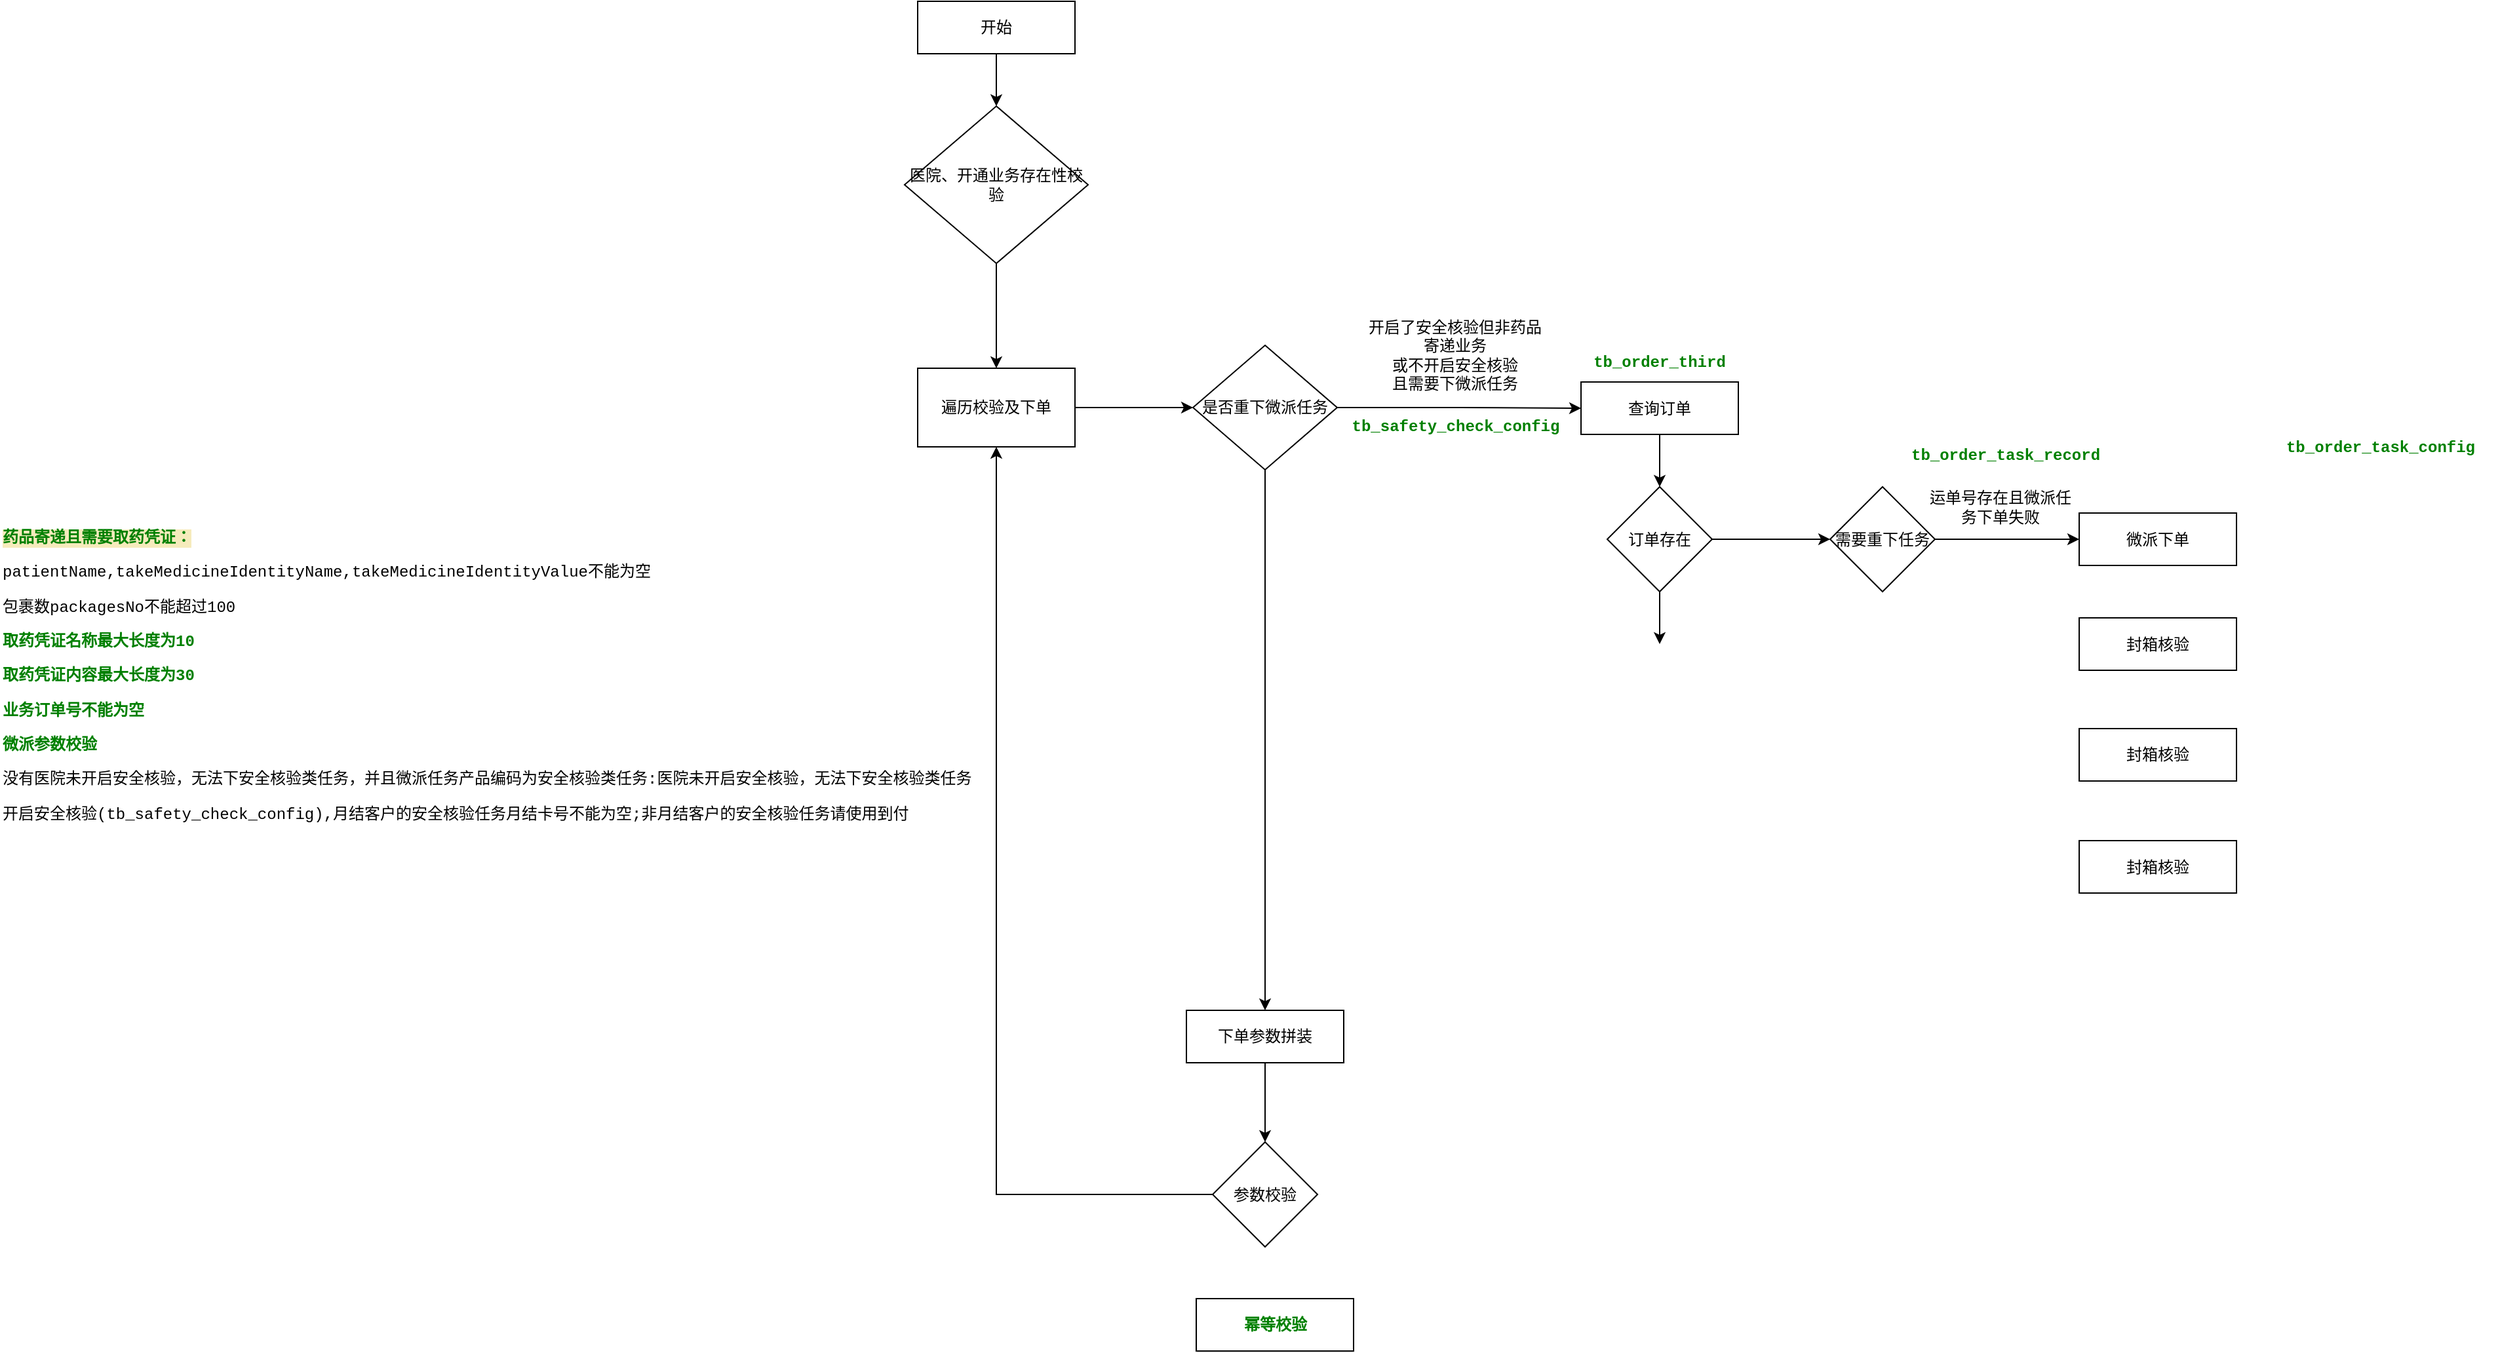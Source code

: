 <mxfile version="20.5.3" type="github">
  <diagram id="1wHA1YOicIQJxsE78Txh" name="第 1 页">
    <mxGraphModel dx="2249" dy="839" grid="1" gridSize="10" guides="1" tooltips="1" connect="1" arrows="1" fold="1" page="1" pageScale="1" pageWidth="827" pageHeight="1169" math="0" shadow="0">
      <root>
        <mxCell id="0" />
        <mxCell id="1" parent="0" />
        <mxCell id="4R-_x1q0yIeDaGQBQJUN-10" value="" style="edgeStyle=orthogonalEdgeStyle;rounded=0;orthogonalLoop=1;jettySize=auto;html=1;" edge="1" parent="1" source="4R-_x1q0yIeDaGQBQJUN-4" target="4R-_x1q0yIeDaGQBQJUN-9">
          <mxGeometry relative="1" as="geometry" />
        </mxCell>
        <mxCell id="4R-_x1q0yIeDaGQBQJUN-4" value="开始" style="rounded=0;whiteSpace=wrap;html=1;" vertex="1" parent="1">
          <mxGeometry x="90" y="30" width="120" height="40" as="geometry" />
        </mxCell>
        <mxCell id="4R-_x1q0yIeDaGQBQJUN-12" value="" style="edgeStyle=orthogonalEdgeStyle;rounded=0;orthogonalLoop=1;jettySize=auto;html=1;" edge="1" parent="1" source="4R-_x1q0yIeDaGQBQJUN-6" target="4R-_x1q0yIeDaGQBQJUN-8">
          <mxGeometry relative="1" as="geometry" />
        </mxCell>
        <mxCell id="4R-_x1q0yIeDaGQBQJUN-6" value="遍历校验及下单" style="rounded=0;whiteSpace=wrap;html=1;" vertex="1" parent="1">
          <mxGeometry x="90" y="310" width="120" height="60" as="geometry" />
        </mxCell>
        <mxCell id="4R-_x1q0yIeDaGQBQJUN-16" value="" style="edgeStyle=orthogonalEdgeStyle;rounded=0;orthogonalLoop=1;jettySize=auto;html=1;" edge="1" parent="1" source="4R-_x1q0yIeDaGQBQJUN-8" target="4R-_x1q0yIeDaGQBQJUN-14">
          <mxGeometry relative="1" as="geometry" />
        </mxCell>
        <mxCell id="4R-_x1q0yIeDaGQBQJUN-38" value="" style="edgeStyle=orthogonalEdgeStyle;rounded=0;orthogonalLoop=1;jettySize=auto;html=1;" edge="1" parent="1" source="4R-_x1q0yIeDaGQBQJUN-8" target="4R-_x1q0yIeDaGQBQJUN-37">
          <mxGeometry relative="1" as="geometry" />
        </mxCell>
        <mxCell id="4R-_x1q0yIeDaGQBQJUN-8" value="是否重下微派任务" style="rhombus;whiteSpace=wrap;html=1;" vertex="1" parent="1">
          <mxGeometry x="300" y="292.5" width="110" height="95" as="geometry" />
        </mxCell>
        <mxCell id="4R-_x1q0yIeDaGQBQJUN-11" value="" style="edgeStyle=orthogonalEdgeStyle;rounded=0;orthogonalLoop=1;jettySize=auto;html=1;" edge="1" parent="1" source="4R-_x1q0yIeDaGQBQJUN-9" target="4R-_x1q0yIeDaGQBQJUN-6">
          <mxGeometry relative="1" as="geometry" />
        </mxCell>
        <mxCell id="4R-_x1q0yIeDaGQBQJUN-9" value="医院、开通业务存在性校验" style="rhombus;whiteSpace=wrap;html=1;" vertex="1" parent="1">
          <mxGeometry x="80" y="110" width="140" height="120" as="geometry" />
        </mxCell>
        <mxCell id="4R-_x1q0yIeDaGQBQJUN-17" value="" style="edgeStyle=orthogonalEdgeStyle;rounded=0;orthogonalLoop=1;jettySize=auto;html=1;" edge="1" parent="1" source="4R-_x1q0yIeDaGQBQJUN-14" target="4R-_x1q0yIeDaGQBQJUN-15">
          <mxGeometry relative="1" as="geometry" />
        </mxCell>
        <mxCell id="4R-_x1q0yIeDaGQBQJUN-14" value="查询订单" style="rounded=0;whiteSpace=wrap;html=1;" vertex="1" parent="1">
          <mxGeometry x="596" y="320.5" width="120" height="40" as="geometry" />
        </mxCell>
        <mxCell id="4R-_x1q0yIeDaGQBQJUN-24" value="" style="edgeStyle=orthogonalEdgeStyle;rounded=0;orthogonalLoop=1;jettySize=auto;html=1;" edge="1" parent="1" source="4R-_x1q0yIeDaGQBQJUN-15">
          <mxGeometry relative="1" as="geometry">
            <mxPoint x="656" y="520.5" as="targetPoint" />
          </mxGeometry>
        </mxCell>
        <mxCell id="4R-_x1q0yIeDaGQBQJUN-28" value="" style="edgeStyle=orthogonalEdgeStyle;rounded=0;orthogonalLoop=1;jettySize=auto;html=1;" edge="1" parent="1" source="4R-_x1q0yIeDaGQBQJUN-15" target="4R-_x1q0yIeDaGQBQJUN-26">
          <mxGeometry relative="1" as="geometry" />
        </mxCell>
        <mxCell id="4R-_x1q0yIeDaGQBQJUN-15" value="订单存在" style="rhombus;whiteSpace=wrap;html=1;" vertex="1" parent="1">
          <mxGeometry x="616" y="400.5" width="80" height="80" as="geometry" />
        </mxCell>
        <mxCell id="4R-_x1q0yIeDaGQBQJUN-18" value="开启了安全核验但非药品寄递业务&lt;br&gt;或不开启安全核验&lt;br&gt;且需要下微派任务" style="text;html=1;strokeColor=none;fillColor=none;align=center;verticalAlign=middle;whiteSpace=wrap;rounded=0;" vertex="1" parent="1">
          <mxGeometry x="430" y="260" width="140" height="80" as="geometry" />
        </mxCell>
        <mxCell id="4R-_x1q0yIeDaGQBQJUN-19" value="&lt;pre style=&quot;background-color: rgb(255, 255, 255); font-family: &amp;quot;Courier New&amp;quot;; font-size: 9pt;&quot;&gt;&lt;span style=&quot;color:#008000;font-weight:bold;&quot;&gt;tb_order_third&lt;/span&gt;&lt;/pre&gt;" style="text;html=1;strokeColor=none;fillColor=none;align=center;verticalAlign=middle;whiteSpace=wrap;rounded=0;" vertex="1" parent="1">
          <mxGeometry x="576" y="290.5" width="160" height="30" as="geometry" />
        </mxCell>
        <mxCell id="4R-_x1q0yIeDaGQBQJUN-20" value="&lt;pre style=&quot;background-color:#ffffff;color:#000000;font-family:&#39;Courier New&#39;;font-size:9.0pt;&quot;&gt;&lt;span style=&quot;color:#008000;font-weight:bold;&quot;&gt;tb_order_task_record&lt;/span&gt;&lt;/pre&gt;" style="text;whiteSpace=wrap;html=1;" vertex="1" parent="1">
          <mxGeometry x="846" y="350.5" width="170" height="40" as="geometry" />
        </mxCell>
        <mxCell id="4R-_x1q0yIeDaGQBQJUN-22" value="微派下单" style="rounded=0;whiteSpace=wrap;html=1;" vertex="1" parent="1">
          <mxGeometry x="976" y="420.5" width="120" height="40" as="geometry" />
        </mxCell>
        <mxCell id="4R-_x1q0yIeDaGQBQJUN-29" value="" style="edgeStyle=orthogonalEdgeStyle;rounded=0;orthogonalLoop=1;jettySize=auto;html=1;" edge="1" parent="1" source="4R-_x1q0yIeDaGQBQJUN-26" target="4R-_x1q0yIeDaGQBQJUN-22">
          <mxGeometry relative="1" as="geometry" />
        </mxCell>
        <mxCell id="4R-_x1q0yIeDaGQBQJUN-26" value="需要重下任务" style="rhombus;whiteSpace=wrap;html=1;" vertex="1" parent="1">
          <mxGeometry x="786" y="400.5" width="80" height="80" as="geometry" />
        </mxCell>
        <mxCell id="4R-_x1q0yIeDaGQBQJUN-27" value="运单号存在且微派任务下单失败" style="text;html=1;strokeColor=none;fillColor=none;align=center;verticalAlign=middle;whiteSpace=wrap;rounded=0;" vertex="1" parent="1">
          <mxGeometry x="856" y="400.5" width="120" height="30" as="geometry" />
        </mxCell>
        <mxCell id="4R-_x1q0yIeDaGQBQJUN-31" value="&lt;pre style=&quot;background-color:#ffffff;color:#000000;font-family:&#39;Courier New&#39;;font-size:9.0pt;&quot;&gt;&lt;span style=&quot;color:#008000;font-weight:bold;&quot;&gt;tb_order_task_config&lt;/span&gt;&lt;/pre&gt;" style="text;html=1;strokeColor=none;fillColor=none;align=center;verticalAlign=middle;whiteSpace=wrap;rounded=0;" vertex="1" parent="1">
          <mxGeometry x="1116" y="355.5" width="180" height="30" as="geometry" />
        </mxCell>
        <mxCell id="4R-_x1q0yIeDaGQBQJUN-33" value="封箱核验" style="rounded=0;whiteSpace=wrap;html=1;" vertex="1" parent="1">
          <mxGeometry x="976" y="500.5" width="120" height="40" as="geometry" />
        </mxCell>
        <mxCell id="4R-_x1q0yIeDaGQBQJUN-34" value="封箱核验" style="rounded=0;whiteSpace=wrap;html=1;" vertex="1" parent="1">
          <mxGeometry x="976" y="585" width="120" height="40" as="geometry" />
        </mxCell>
        <mxCell id="4R-_x1q0yIeDaGQBQJUN-35" value="封箱核验" style="rounded=0;whiteSpace=wrap;html=1;" vertex="1" parent="1">
          <mxGeometry x="976" y="670.5" width="120" height="40" as="geometry" />
        </mxCell>
        <mxCell id="4R-_x1q0yIeDaGQBQJUN-41" value="" style="edgeStyle=orthogonalEdgeStyle;rounded=0;orthogonalLoop=1;jettySize=auto;html=1;" edge="1" parent="1" source="4R-_x1q0yIeDaGQBQJUN-37" target="4R-_x1q0yIeDaGQBQJUN-40">
          <mxGeometry relative="1" as="geometry" />
        </mxCell>
        <mxCell id="4R-_x1q0yIeDaGQBQJUN-37" value="下单参数拼装" style="rounded=0;whiteSpace=wrap;html=1;" vertex="1" parent="1">
          <mxGeometry x="295" y="800" width="120" height="40" as="geometry" />
        </mxCell>
        <mxCell id="4R-_x1q0yIeDaGQBQJUN-39" value="&lt;pre style=&quot;background-color: rgb(255, 255, 255); font-family: &amp;quot;Courier New&amp;quot;; font-size: 9pt;&quot;&gt;&lt;span style=&quot;color:#008000;font-weight:bold;&quot;&gt;tb_safety_check_config&lt;/span&gt;&lt;/pre&gt;" style="text;html=1;strokeColor=none;fillColor=none;align=center;verticalAlign=middle;whiteSpace=wrap;rounded=0;" vertex="1" parent="1">
          <mxGeometry x="422.5" y="340" width="155" height="30" as="geometry" />
        </mxCell>
        <mxCell id="4R-_x1q0yIeDaGQBQJUN-42" style="edgeStyle=orthogonalEdgeStyle;rounded=0;orthogonalLoop=1;jettySize=auto;html=1;entryX=0.5;entryY=1;entryDx=0;entryDy=0;" edge="1" parent="1" source="4R-_x1q0yIeDaGQBQJUN-40" target="4R-_x1q0yIeDaGQBQJUN-6">
          <mxGeometry relative="1" as="geometry" />
        </mxCell>
        <mxCell id="4R-_x1q0yIeDaGQBQJUN-40" value="参数校验" style="rhombus;whiteSpace=wrap;html=1;" vertex="1" parent="1">
          <mxGeometry x="315" y="900.5" width="80" height="80" as="geometry" />
        </mxCell>
        <mxCell id="4R-_x1q0yIeDaGQBQJUN-45" value="&lt;pre style=&quot;background-color: rgb(255, 255, 255); font-family: &amp;quot;Courier New&amp;quot;; font-size: 9pt;&quot;&gt;&lt;span style=&quot;color:#008000;background-color:#f6ebbc;font-weight:bold;&quot;&gt;药品寄递且需要取药凭证：&lt;/span&gt;&lt;/pre&gt;&lt;pre style=&quot;background-color: rgb(255, 255, 255); font-family: &amp;quot;Courier New&amp;quot;; font-size: 9pt;&quot;&gt;patientName,takeMedicineIdentityName,takeMedicineIdentityValue不能为空&lt;/pre&gt;&lt;pre style=&quot;background-color: rgb(255, 255, 255); font-family: &amp;quot;Courier New&amp;quot;; font-size: 9pt;&quot;&gt;包裹数packagesNo不能超过100&lt;/pre&gt;&lt;pre style=&quot;background-color: rgb(255, 255, 255); font-family: &amp;quot;Courier New&amp;quot;; font-size: 9pt;&quot;&gt;&lt;pre style=&quot;font-family: &amp;quot;Courier New&amp;quot;; font-size: 9pt;&quot;&gt;&lt;span style=&quot;color:#008000;font-weight:bold;&quot;&gt;取药凭证名称最大长度为10&lt;/span&gt;&lt;/pre&gt;&lt;pre style=&quot;font-family: &amp;quot;Courier New&amp;quot;; font-size: 9pt;&quot;&gt;&lt;span style=&quot;color:#008000;font-weight:bold;&quot;&gt;取药凭证内容最大长度为30&lt;/span&gt;&lt;/pre&gt;&lt;pre style=&quot;font-family: &amp;quot;Courier New&amp;quot;; font-size: 9pt;&quot;&gt;&lt;span style=&quot;color:#008000;font-weight:bold;&quot;&gt;业务订单号不能为空&lt;/span&gt;&lt;/pre&gt;&lt;pre style=&quot;font-family: &amp;quot;Courier New&amp;quot;; font-size: 9pt;&quot;&gt;&lt;span style=&quot;color:#008000;font-weight:bold;&quot;&gt;微派参数校验&lt;/span&gt;&lt;/pre&gt;&lt;pre style=&quot;font-family: &amp;quot;Courier New&amp;quot;; font-size: 9pt;&quot;&gt;没有医院未开启安全核验，无法下安全核验类任务，并且微派任务产品编码为安全核验类任务:医院未开启安全核验，无法下安全核验类任务&lt;br&gt;&lt;/pre&gt;&lt;pre style=&quot;font-family: &amp;quot;Courier New&amp;quot;; font-size: 9pt;&quot;&gt;&lt;pre style=&quot;font-size: 9pt; font-family: &amp;quot;Courier New&amp;quot;;&quot;&gt;开启安全核验(tb_safety_check_config),月结客户的安全核验任务月结卡号不能为空;非月结客户的安全核验任务请使用到付&lt;/pre&gt;&lt;/pre&gt;&lt;/pre&gt;" style="text;html=1;strokeColor=none;fillColor=none;align=left;verticalAlign=middle;whiteSpace=wrap;rounded=0;" vertex="1" parent="1">
          <mxGeometry x="-610" y="430.5" width="750" height="229.5" as="geometry" />
        </mxCell>
        <mxCell id="4R-_x1q0yIeDaGQBQJUN-51" value="&lt;font face=&quot;Courier New&quot; color=&quot;#008000&quot;&gt;&lt;span style=&quot;background-color: rgb(255, 255, 255);&quot;&gt;&lt;b&gt;幂等校验&lt;/b&gt;&lt;/span&gt;&lt;/font&gt;" style="rounded=0;whiteSpace=wrap;html=1;" vertex="1" parent="1">
          <mxGeometry x="302.5" y="1020" width="120" height="40" as="geometry" />
        </mxCell>
      </root>
    </mxGraphModel>
  </diagram>
</mxfile>
